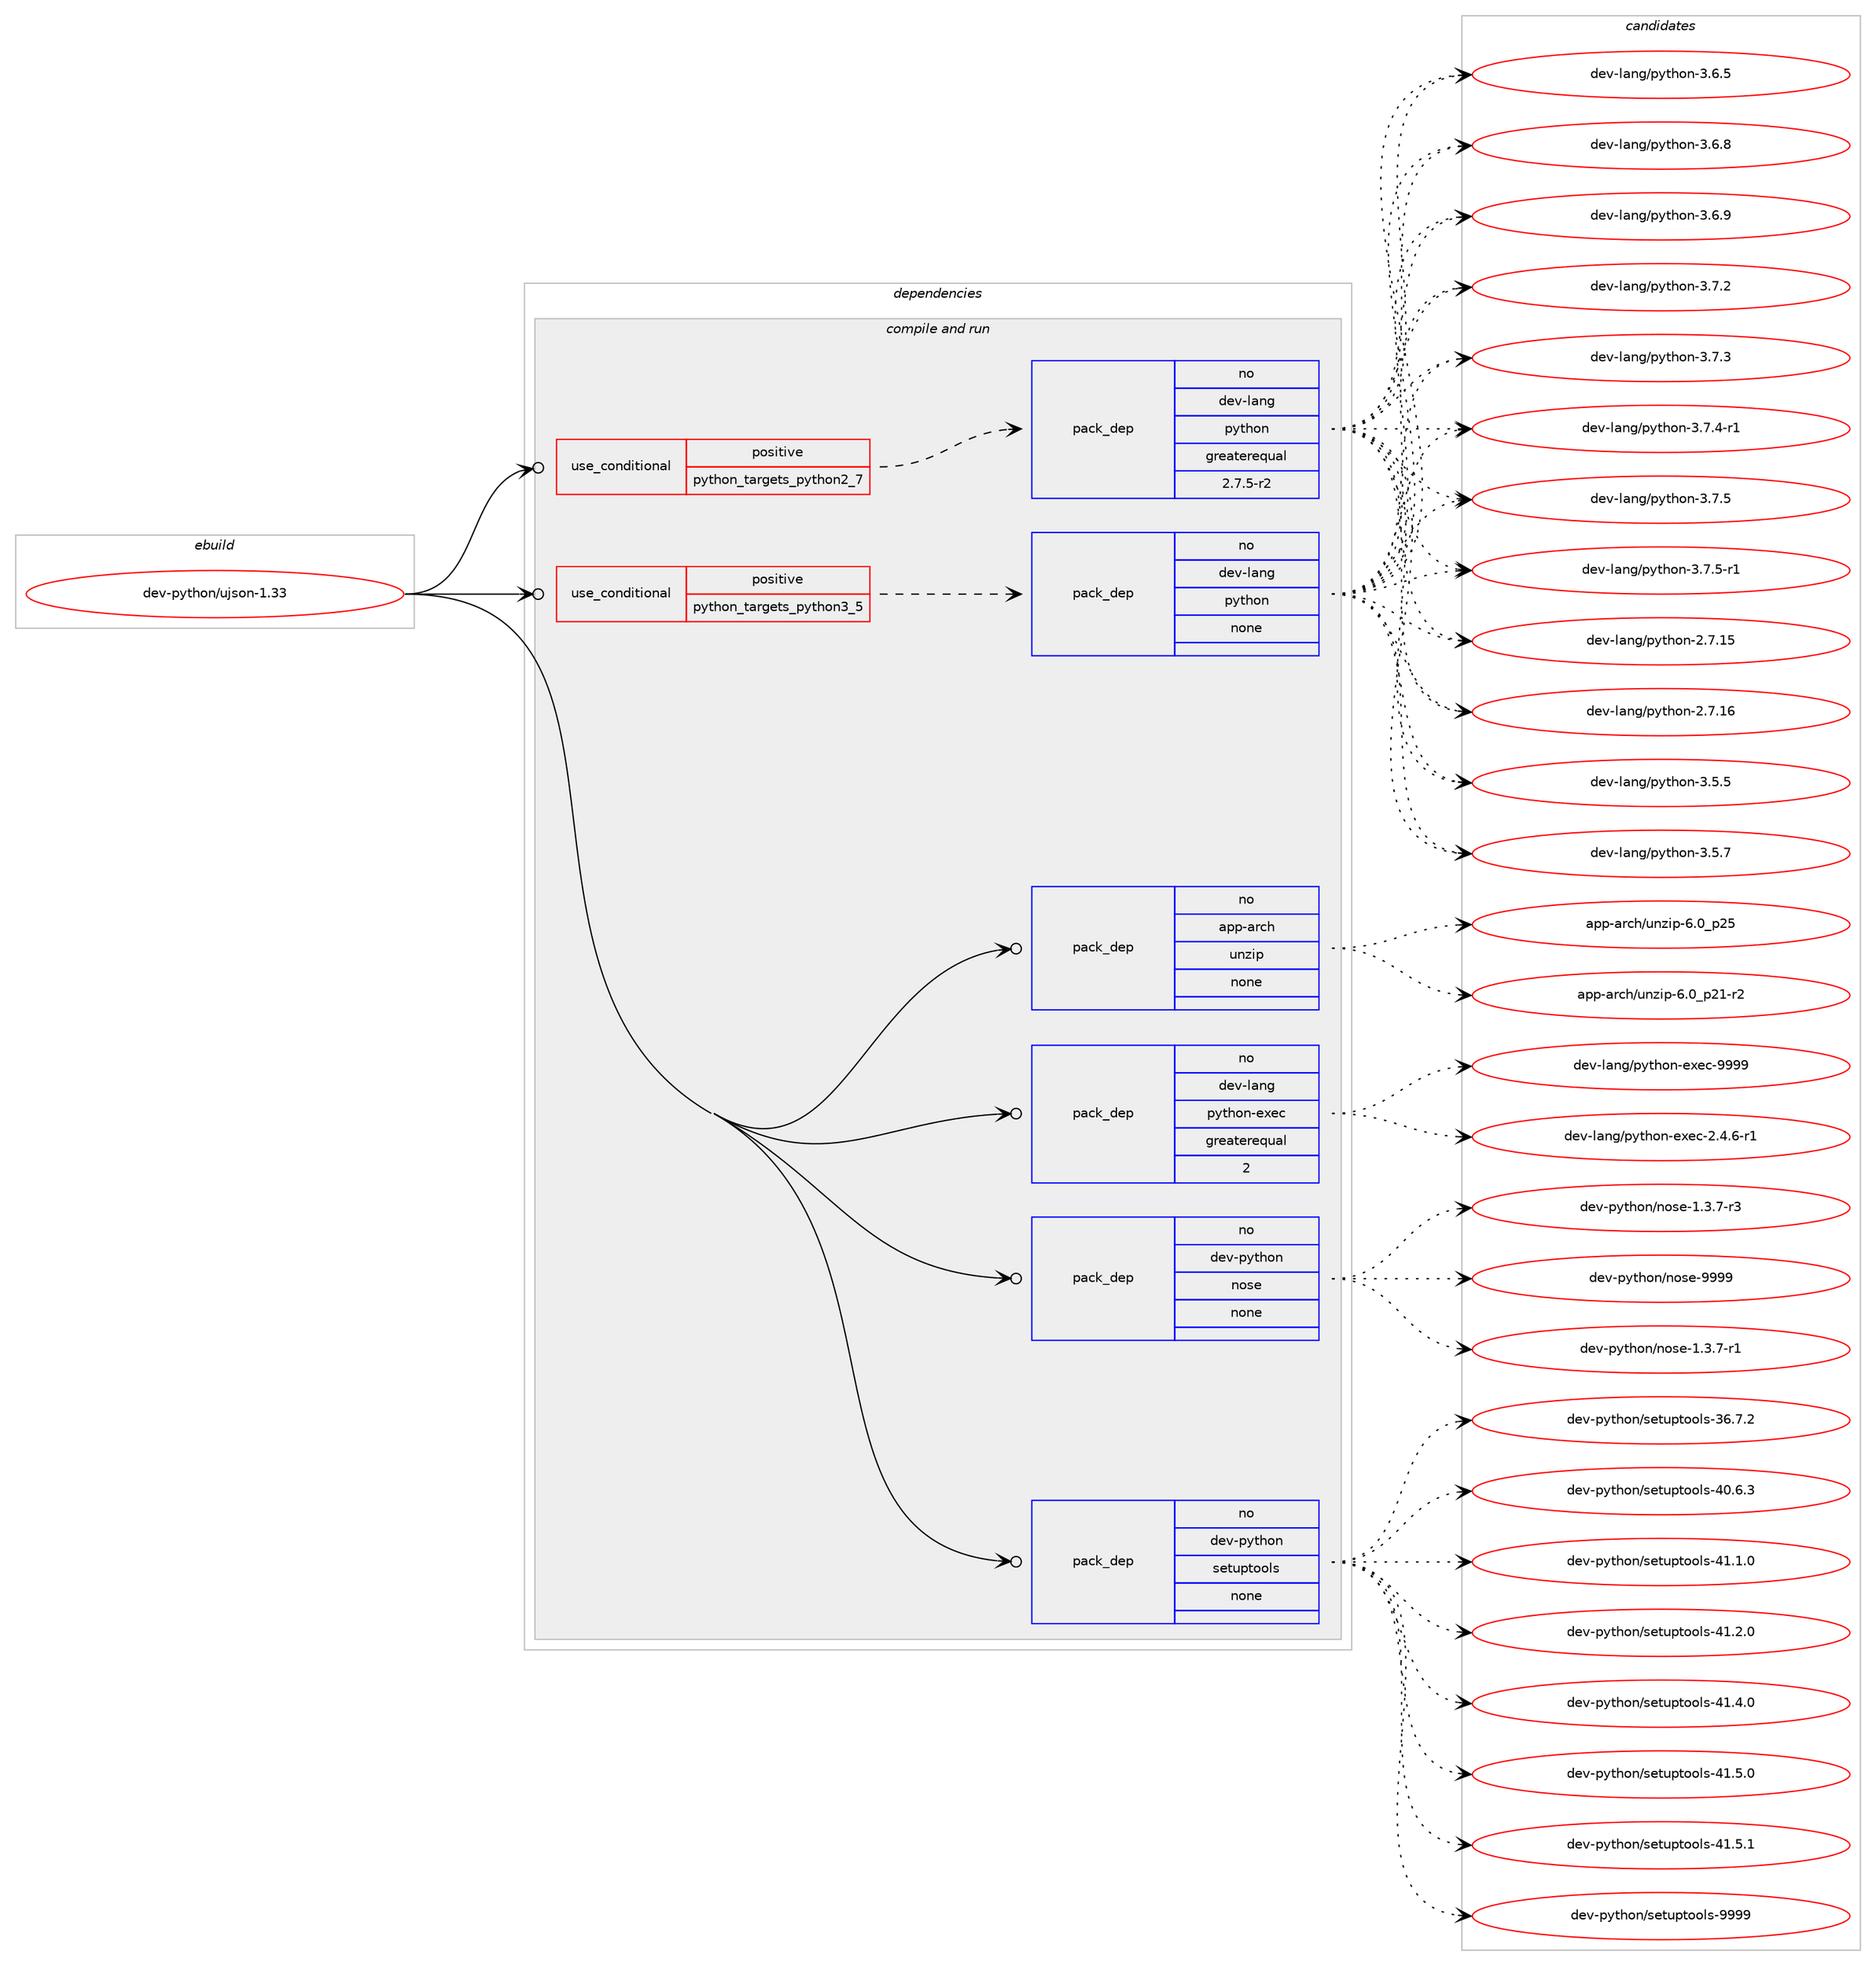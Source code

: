 digraph prolog {

# *************
# Graph options
# *************

newrank=true;
concentrate=true;
compound=true;
graph [rankdir=LR,fontname=Helvetica,fontsize=10,ranksep=1.5];#, ranksep=2.5, nodesep=0.2];
edge  [arrowhead=vee];
node  [fontname=Helvetica,fontsize=10];

# **********
# The ebuild
# **********

subgraph cluster_leftcol {
color=gray;
rank=same;
label=<<i>ebuild</i>>;
id [label="dev-python/ujson-1.33", color=red, width=4, href="../dev-python/ujson-1.33.svg"];
}

# ****************
# The dependencies
# ****************

subgraph cluster_midcol {
color=gray;
label=<<i>dependencies</i>>;
subgraph cluster_compile {
fillcolor="#eeeeee";
style=filled;
label=<<i>compile</i>>;
}
subgraph cluster_compileandrun {
fillcolor="#eeeeee";
style=filled;
label=<<i>compile and run</i>>;
subgraph cond150892 {
dependency642203 [label=<<TABLE BORDER="0" CELLBORDER="1" CELLSPACING="0" CELLPADDING="4"><TR><TD ROWSPAN="3" CELLPADDING="10">use_conditional</TD></TR><TR><TD>positive</TD></TR><TR><TD>python_targets_python2_7</TD></TR></TABLE>>, shape=none, color=red];
subgraph pack479423 {
dependency642204 [label=<<TABLE BORDER="0" CELLBORDER="1" CELLSPACING="0" CELLPADDING="4" WIDTH="220"><TR><TD ROWSPAN="6" CELLPADDING="30">pack_dep</TD></TR><TR><TD WIDTH="110">no</TD></TR><TR><TD>dev-lang</TD></TR><TR><TD>python</TD></TR><TR><TD>greaterequal</TD></TR><TR><TD>2.7.5-r2</TD></TR></TABLE>>, shape=none, color=blue];
}
dependency642203:e -> dependency642204:w [weight=20,style="dashed",arrowhead="vee"];
}
id:e -> dependency642203:w [weight=20,style="solid",arrowhead="odotvee"];
subgraph cond150893 {
dependency642205 [label=<<TABLE BORDER="0" CELLBORDER="1" CELLSPACING="0" CELLPADDING="4"><TR><TD ROWSPAN="3" CELLPADDING="10">use_conditional</TD></TR><TR><TD>positive</TD></TR><TR><TD>python_targets_python3_5</TD></TR></TABLE>>, shape=none, color=red];
subgraph pack479424 {
dependency642206 [label=<<TABLE BORDER="0" CELLBORDER="1" CELLSPACING="0" CELLPADDING="4" WIDTH="220"><TR><TD ROWSPAN="6" CELLPADDING="30">pack_dep</TD></TR><TR><TD WIDTH="110">no</TD></TR><TR><TD>dev-lang</TD></TR><TR><TD>python</TD></TR><TR><TD>none</TD></TR><TR><TD></TD></TR></TABLE>>, shape=none, color=blue];
}
dependency642205:e -> dependency642206:w [weight=20,style="dashed",arrowhead="vee"];
}
id:e -> dependency642205:w [weight=20,style="solid",arrowhead="odotvee"];
subgraph pack479425 {
dependency642207 [label=<<TABLE BORDER="0" CELLBORDER="1" CELLSPACING="0" CELLPADDING="4" WIDTH="220"><TR><TD ROWSPAN="6" CELLPADDING="30">pack_dep</TD></TR><TR><TD WIDTH="110">no</TD></TR><TR><TD>app-arch</TD></TR><TR><TD>unzip</TD></TR><TR><TD>none</TD></TR><TR><TD></TD></TR></TABLE>>, shape=none, color=blue];
}
id:e -> dependency642207:w [weight=20,style="solid",arrowhead="odotvee"];
subgraph pack479426 {
dependency642208 [label=<<TABLE BORDER="0" CELLBORDER="1" CELLSPACING="0" CELLPADDING="4" WIDTH="220"><TR><TD ROWSPAN="6" CELLPADDING="30">pack_dep</TD></TR><TR><TD WIDTH="110">no</TD></TR><TR><TD>dev-lang</TD></TR><TR><TD>python-exec</TD></TR><TR><TD>greaterequal</TD></TR><TR><TD>2</TD></TR></TABLE>>, shape=none, color=blue];
}
id:e -> dependency642208:w [weight=20,style="solid",arrowhead="odotvee"];
subgraph pack479427 {
dependency642209 [label=<<TABLE BORDER="0" CELLBORDER="1" CELLSPACING="0" CELLPADDING="4" WIDTH="220"><TR><TD ROWSPAN="6" CELLPADDING="30">pack_dep</TD></TR><TR><TD WIDTH="110">no</TD></TR><TR><TD>dev-python</TD></TR><TR><TD>nose</TD></TR><TR><TD>none</TD></TR><TR><TD></TD></TR></TABLE>>, shape=none, color=blue];
}
id:e -> dependency642209:w [weight=20,style="solid",arrowhead="odotvee"];
subgraph pack479428 {
dependency642210 [label=<<TABLE BORDER="0" CELLBORDER="1" CELLSPACING="0" CELLPADDING="4" WIDTH="220"><TR><TD ROWSPAN="6" CELLPADDING="30">pack_dep</TD></TR><TR><TD WIDTH="110">no</TD></TR><TR><TD>dev-python</TD></TR><TR><TD>setuptools</TD></TR><TR><TD>none</TD></TR><TR><TD></TD></TR></TABLE>>, shape=none, color=blue];
}
id:e -> dependency642210:w [weight=20,style="solid",arrowhead="odotvee"];
}
subgraph cluster_run {
fillcolor="#eeeeee";
style=filled;
label=<<i>run</i>>;
}
}

# **************
# The candidates
# **************

subgraph cluster_choices {
rank=same;
color=gray;
label=<<i>candidates</i>>;

subgraph choice479423 {
color=black;
nodesep=1;
choice10010111845108971101034711212111610411111045504655464953 [label="dev-lang/python-2.7.15", color=red, width=4,href="../dev-lang/python-2.7.15.svg"];
choice10010111845108971101034711212111610411111045504655464954 [label="dev-lang/python-2.7.16", color=red, width=4,href="../dev-lang/python-2.7.16.svg"];
choice100101118451089711010347112121116104111110455146534653 [label="dev-lang/python-3.5.5", color=red, width=4,href="../dev-lang/python-3.5.5.svg"];
choice100101118451089711010347112121116104111110455146534655 [label="dev-lang/python-3.5.7", color=red, width=4,href="../dev-lang/python-3.5.7.svg"];
choice100101118451089711010347112121116104111110455146544653 [label="dev-lang/python-3.6.5", color=red, width=4,href="../dev-lang/python-3.6.5.svg"];
choice100101118451089711010347112121116104111110455146544656 [label="dev-lang/python-3.6.8", color=red, width=4,href="../dev-lang/python-3.6.8.svg"];
choice100101118451089711010347112121116104111110455146544657 [label="dev-lang/python-3.6.9", color=red, width=4,href="../dev-lang/python-3.6.9.svg"];
choice100101118451089711010347112121116104111110455146554650 [label="dev-lang/python-3.7.2", color=red, width=4,href="../dev-lang/python-3.7.2.svg"];
choice100101118451089711010347112121116104111110455146554651 [label="dev-lang/python-3.7.3", color=red, width=4,href="../dev-lang/python-3.7.3.svg"];
choice1001011184510897110103471121211161041111104551465546524511449 [label="dev-lang/python-3.7.4-r1", color=red, width=4,href="../dev-lang/python-3.7.4-r1.svg"];
choice100101118451089711010347112121116104111110455146554653 [label="dev-lang/python-3.7.5", color=red, width=4,href="../dev-lang/python-3.7.5.svg"];
choice1001011184510897110103471121211161041111104551465546534511449 [label="dev-lang/python-3.7.5-r1", color=red, width=4,href="../dev-lang/python-3.7.5-r1.svg"];
dependency642204:e -> choice10010111845108971101034711212111610411111045504655464953:w [style=dotted,weight="100"];
dependency642204:e -> choice10010111845108971101034711212111610411111045504655464954:w [style=dotted,weight="100"];
dependency642204:e -> choice100101118451089711010347112121116104111110455146534653:w [style=dotted,weight="100"];
dependency642204:e -> choice100101118451089711010347112121116104111110455146534655:w [style=dotted,weight="100"];
dependency642204:e -> choice100101118451089711010347112121116104111110455146544653:w [style=dotted,weight="100"];
dependency642204:e -> choice100101118451089711010347112121116104111110455146544656:w [style=dotted,weight="100"];
dependency642204:e -> choice100101118451089711010347112121116104111110455146544657:w [style=dotted,weight="100"];
dependency642204:e -> choice100101118451089711010347112121116104111110455146554650:w [style=dotted,weight="100"];
dependency642204:e -> choice100101118451089711010347112121116104111110455146554651:w [style=dotted,weight="100"];
dependency642204:e -> choice1001011184510897110103471121211161041111104551465546524511449:w [style=dotted,weight="100"];
dependency642204:e -> choice100101118451089711010347112121116104111110455146554653:w [style=dotted,weight="100"];
dependency642204:e -> choice1001011184510897110103471121211161041111104551465546534511449:w [style=dotted,weight="100"];
}
subgraph choice479424 {
color=black;
nodesep=1;
choice10010111845108971101034711212111610411111045504655464953 [label="dev-lang/python-2.7.15", color=red, width=4,href="../dev-lang/python-2.7.15.svg"];
choice10010111845108971101034711212111610411111045504655464954 [label="dev-lang/python-2.7.16", color=red, width=4,href="../dev-lang/python-2.7.16.svg"];
choice100101118451089711010347112121116104111110455146534653 [label="dev-lang/python-3.5.5", color=red, width=4,href="../dev-lang/python-3.5.5.svg"];
choice100101118451089711010347112121116104111110455146534655 [label="dev-lang/python-3.5.7", color=red, width=4,href="../dev-lang/python-3.5.7.svg"];
choice100101118451089711010347112121116104111110455146544653 [label="dev-lang/python-3.6.5", color=red, width=4,href="../dev-lang/python-3.6.5.svg"];
choice100101118451089711010347112121116104111110455146544656 [label="dev-lang/python-3.6.8", color=red, width=4,href="../dev-lang/python-3.6.8.svg"];
choice100101118451089711010347112121116104111110455146544657 [label="dev-lang/python-3.6.9", color=red, width=4,href="../dev-lang/python-3.6.9.svg"];
choice100101118451089711010347112121116104111110455146554650 [label="dev-lang/python-3.7.2", color=red, width=4,href="../dev-lang/python-3.7.2.svg"];
choice100101118451089711010347112121116104111110455146554651 [label="dev-lang/python-3.7.3", color=red, width=4,href="../dev-lang/python-3.7.3.svg"];
choice1001011184510897110103471121211161041111104551465546524511449 [label="dev-lang/python-3.7.4-r1", color=red, width=4,href="../dev-lang/python-3.7.4-r1.svg"];
choice100101118451089711010347112121116104111110455146554653 [label="dev-lang/python-3.7.5", color=red, width=4,href="../dev-lang/python-3.7.5.svg"];
choice1001011184510897110103471121211161041111104551465546534511449 [label="dev-lang/python-3.7.5-r1", color=red, width=4,href="../dev-lang/python-3.7.5-r1.svg"];
dependency642206:e -> choice10010111845108971101034711212111610411111045504655464953:w [style=dotted,weight="100"];
dependency642206:e -> choice10010111845108971101034711212111610411111045504655464954:w [style=dotted,weight="100"];
dependency642206:e -> choice100101118451089711010347112121116104111110455146534653:w [style=dotted,weight="100"];
dependency642206:e -> choice100101118451089711010347112121116104111110455146534655:w [style=dotted,weight="100"];
dependency642206:e -> choice100101118451089711010347112121116104111110455146544653:w [style=dotted,weight="100"];
dependency642206:e -> choice100101118451089711010347112121116104111110455146544656:w [style=dotted,weight="100"];
dependency642206:e -> choice100101118451089711010347112121116104111110455146544657:w [style=dotted,weight="100"];
dependency642206:e -> choice100101118451089711010347112121116104111110455146554650:w [style=dotted,weight="100"];
dependency642206:e -> choice100101118451089711010347112121116104111110455146554651:w [style=dotted,weight="100"];
dependency642206:e -> choice1001011184510897110103471121211161041111104551465546524511449:w [style=dotted,weight="100"];
dependency642206:e -> choice100101118451089711010347112121116104111110455146554653:w [style=dotted,weight="100"];
dependency642206:e -> choice1001011184510897110103471121211161041111104551465546534511449:w [style=dotted,weight="100"];
}
subgraph choice479425 {
color=black;
nodesep=1;
choice9711211245971149910447117110122105112455446489511250494511450 [label="app-arch/unzip-6.0_p21-r2", color=red, width=4,href="../app-arch/unzip-6.0_p21-r2.svg"];
choice971121124597114991044711711012210511245544648951125053 [label="app-arch/unzip-6.0_p25", color=red, width=4,href="../app-arch/unzip-6.0_p25.svg"];
dependency642207:e -> choice9711211245971149910447117110122105112455446489511250494511450:w [style=dotted,weight="100"];
dependency642207:e -> choice971121124597114991044711711012210511245544648951125053:w [style=dotted,weight="100"];
}
subgraph choice479426 {
color=black;
nodesep=1;
choice10010111845108971101034711212111610411111045101120101994550465246544511449 [label="dev-lang/python-exec-2.4.6-r1", color=red, width=4,href="../dev-lang/python-exec-2.4.6-r1.svg"];
choice10010111845108971101034711212111610411111045101120101994557575757 [label="dev-lang/python-exec-9999", color=red, width=4,href="../dev-lang/python-exec-9999.svg"];
dependency642208:e -> choice10010111845108971101034711212111610411111045101120101994550465246544511449:w [style=dotted,weight="100"];
dependency642208:e -> choice10010111845108971101034711212111610411111045101120101994557575757:w [style=dotted,weight="100"];
}
subgraph choice479427 {
color=black;
nodesep=1;
choice10010111845112121116104111110471101111151014549465146554511449 [label="dev-python/nose-1.3.7-r1", color=red, width=4,href="../dev-python/nose-1.3.7-r1.svg"];
choice10010111845112121116104111110471101111151014549465146554511451 [label="dev-python/nose-1.3.7-r3", color=red, width=4,href="../dev-python/nose-1.3.7-r3.svg"];
choice10010111845112121116104111110471101111151014557575757 [label="dev-python/nose-9999", color=red, width=4,href="../dev-python/nose-9999.svg"];
dependency642209:e -> choice10010111845112121116104111110471101111151014549465146554511449:w [style=dotted,weight="100"];
dependency642209:e -> choice10010111845112121116104111110471101111151014549465146554511451:w [style=dotted,weight="100"];
dependency642209:e -> choice10010111845112121116104111110471101111151014557575757:w [style=dotted,weight="100"];
}
subgraph choice479428 {
color=black;
nodesep=1;
choice100101118451121211161041111104711510111611711211611111110811545515446554650 [label="dev-python/setuptools-36.7.2", color=red, width=4,href="../dev-python/setuptools-36.7.2.svg"];
choice100101118451121211161041111104711510111611711211611111110811545524846544651 [label="dev-python/setuptools-40.6.3", color=red, width=4,href="../dev-python/setuptools-40.6.3.svg"];
choice100101118451121211161041111104711510111611711211611111110811545524946494648 [label="dev-python/setuptools-41.1.0", color=red, width=4,href="../dev-python/setuptools-41.1.0.svg"];
choice100101118451121211161041111104711510111611711211611111110811545524946504648 [label="dev-python/setuptools-41.2.0", color=red, width=4,href="../dev-python/setuptools-41.2.0.svg"];
choice100101118451121211161041111104711510111611711211611111110811545524946524648 [label="dev-python/setuptools-41.4.0", color=red, width=4,href="../dev-python/setuptools-41.4.0.svg"];
choice100101118451121211161041111104711510111611711211611111110811545524946534648 [label="dev-python/setuptools-41.5.0", color=red, width=4,href="../dev-python/setuptools-41.5.0.svg"];
choice100101118451121211161041111104711510111611711211611111110811545524946534649 [label="dev-python/setuptools-41.5.1", color=red, width=4,href="../dev-python/setuptools-41.5.1.svg"];
choice10010111845112121116104111110471151011161171121161111111081154557575757 [label="dev-python/setuptools-9999", color=red, width=4,href="../dev-python/setuptools-9999.svg"];
dependency642210:e -> choice100101118451121211161041111104711510111611711211611111110811545515446554650:w [style=dotted,weight="100"];
dependency642210:e -> choice100101118451121211161041111104711510111611711211611111110811545524846544651:w [style=dotted,weight="100"];
dependency642210:e -> choice100101118451121211161041111104711510111611711211611111110811545524946494648:w [style=dotted,weight="100"];
dependency642210:e -> choice100101118451121211161041111104711510111611711211611111110811545524946504648:w [style=dotted,weight="100"];
dependency642210:e -> choice100101118451121211161041111104711510111611711211611111110811545524946524648:w [style=dotted,weight="100"];
dependency642210:e -> choice100101118451121211161041111104711510111611711211611111110811545524946534648:w [style=dotted,weight="100"];
dependency642210:e -> choice100101118451121211161041111104711510111611711211611111110811545524946534649:w [style=dotted,weight="100"];
dependency642210:e -> choice10010111845112121116104111110471151011161171121161111111081154557575757:w [style=dotted,weight="100"];
}
}

}
